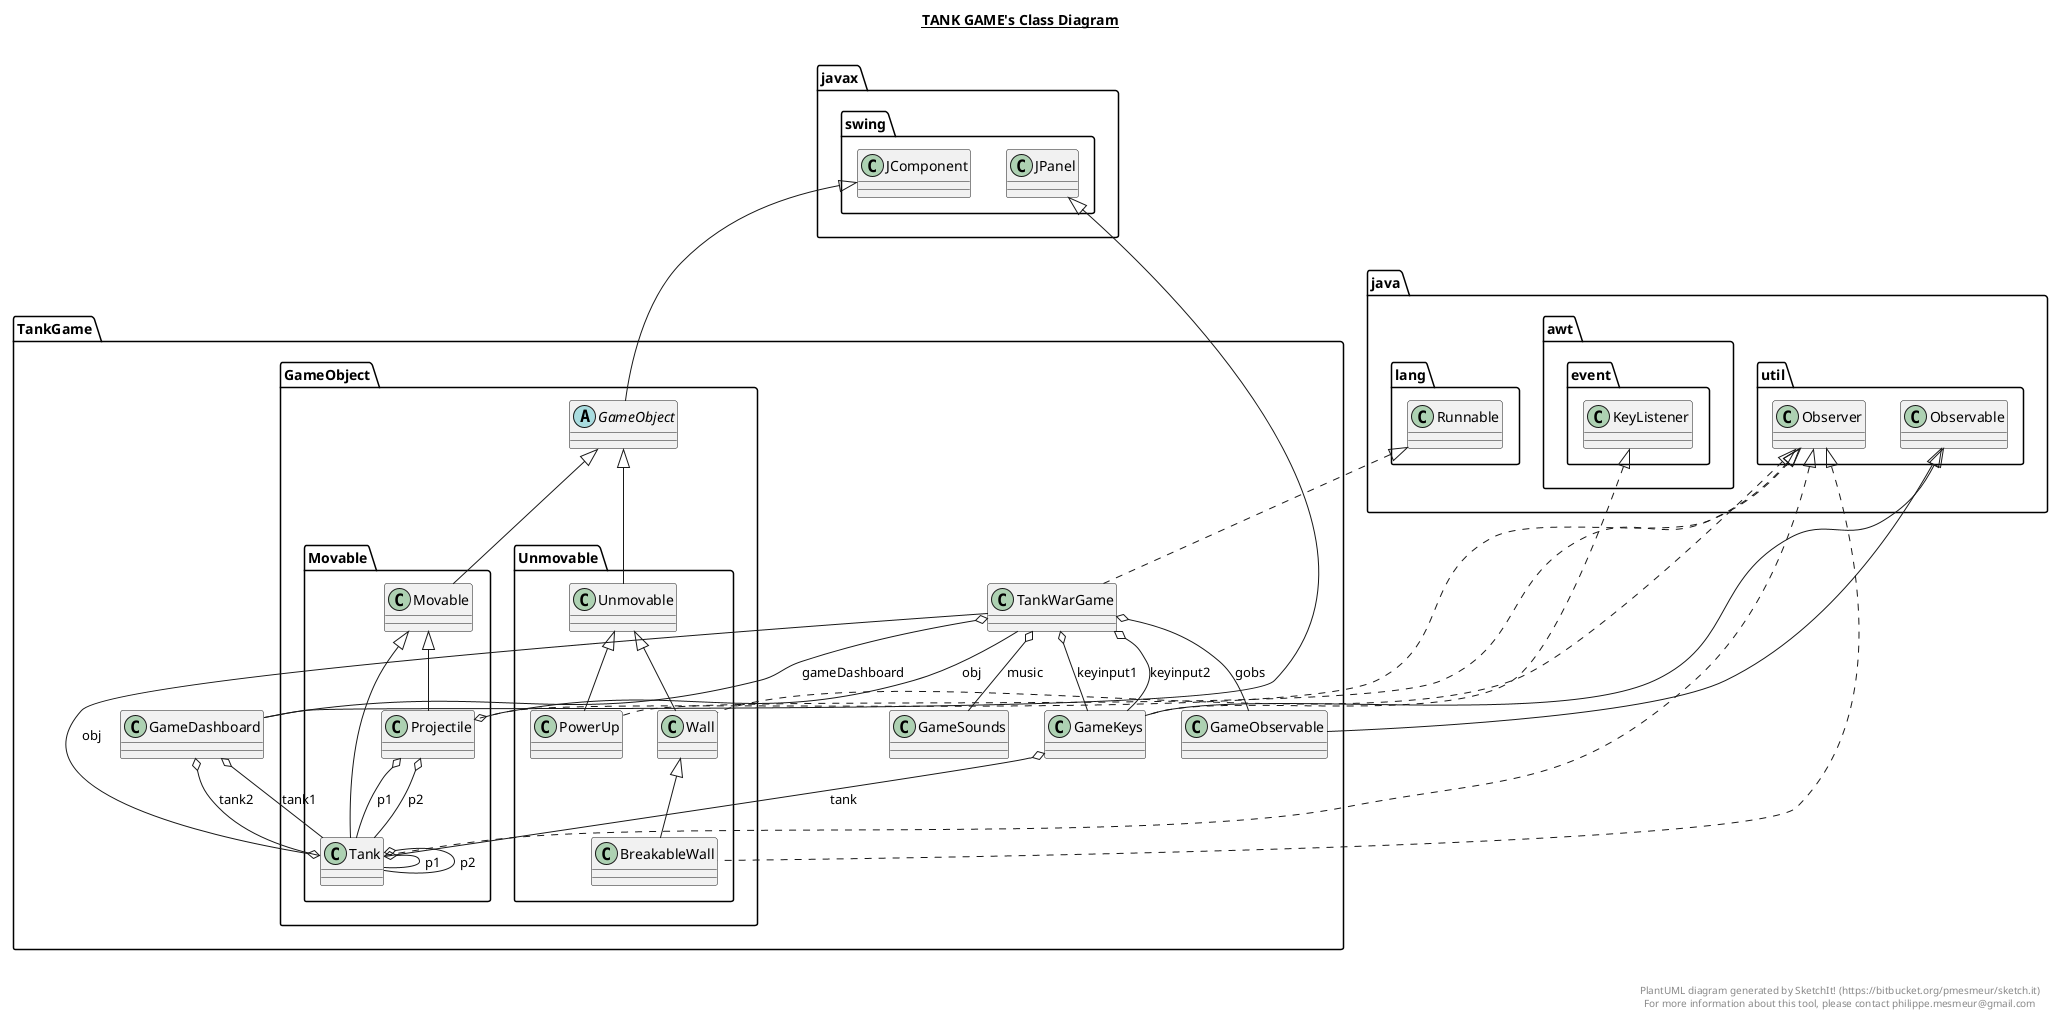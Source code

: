 @startuml

title __TANK GAME's Class Diagram__\n

  namespace TankGame {
    class TankGame.GameDashboard {
    }
  }
  

  namespace TankGame {
    class TankGame.GameKeys {
    }
  }
  

  namespace TankGame {
    namespace GameObject {
      abstract class TankGame.GameObject.GameObject {
      }
    }
  }
  

  namespace TankGame {
    namespace GameObject {
      namespace Movable {
        class TankGame.GameObject.Movable.Movable {
        }
      }
    }
  }
  

  namespace TankGame {
    namespace GameObject {
      namespace Movable {
        class TankGame.GameObject.Movable.Projectile {
        }
      }
    }
  }
  

  namespace TankGame {
    namespace GameObject {
      namespace Movable {
        class TankGame.GameObject.Movable.Tank {
        }
      }
    }
  }
  

  namespace TankGame {
    namespace GameObject {
      namespace Unmovable {
        class TankGame.GameObject.Unmovable.BreakableWall {
        }
      }
    }
  }
  

  namespace TankGame {
    namespace GameObject {
      namespace Unmovable {
        class TankGame.GameObject.Unmovable.PowerUp {
        }
      }
    }
  }
  

  namespace TankGame {
    namespace GameObject {
      namespace Unmovable {
        class TankGame.GameObject.Unmovable.Unmovable {
        }
      }
    }
  }
  

  namespace TankGame {
    namespace GameObject {
      namespace Unmovable {
        class TankGame.GameObject.Unmovable.Wall {
        }
      }
    }
  }
  

  namespace TankGame {
    class TankGame.GameObservable {
    }
  }
  

  namespace TankGame {
    class TankGame.GameSounds {
    }
  }
  

  namespace TankGame {
    class TankGame.TankWarGame {
    }
  }
  

  TankGame.GameDashboard -up-|> javax.swing.JPanel
  TankGame.GameDashboard o-- TankGame.GameObject.Movable.Tank : tank1
  TankGame.GameDashboard o-- TankGame.GameObject.Movable.Tank : tank2
  TankGame.GameKeys .up.|> java.awt.event.KeyListener
  TankGame.GameKeys -up-|> java.util.Observable
  TankGame.GameKeys o-- TankGame.GameObject.Movable.Tank : tank
  TankGame.GameObject.GameObject -up-|> javax.swing.JComponent
  TankGame.GameObject.Movable.Movable -up-|> TankGame.GameObject.GameObject
  TankGame.GameObject.Movable.Projectile .up.|> java.util.Observer
  TankGame.GameObject.Movable.Projectile -up-|> TankGame.GameObject.Movable.Movable
  TankGame.GameObject.Movable.Projectile o-- TankGame.TankWarGame : obj
  TankGame.GameObject.Movable.Projectile o-- TankGame.GameObject.Movable.Tank : p1
  TankGame.GameObject.Movable.Projectile o-- TankGame.GameObject.Movable.Tank : p2
  TankGame.GameObject.Movable.Tank .up.|> java.util.Observer
  TankGame.GameObject.Movable.Tank -up-|> TankGame.GameObject.Movable.Movable
  TankGame.GameObject.Movable.Tank o-- TankGame.TankWarGame : obj
  TankGame.GameObject.Movable.Tank o-- TankGame.GameObject.Movable.Tank : p1
  TankGame.GameObject.Movable.Tank o-- TankGame.GameObject.Movable.Tank : p2
  TankGame.GameObject.Unmovable.BreakableWall .up.|> java.util.Observer
  TankGame.GameObject.Unmovable.BreakableWall -up-|> TankGame.GameObject.Unmovable.Wall
  TankGame.GameObject.Unmovable.PowerUp .up.|> java.util.Observer
  TankGame.GameObject.Unmovable.PowerUp -up-|> TankGame.GameObject.Unmovable.Unmovable
  TankGame.GameObject.Unmovable.Unmovable -up-|> TankGame.GameObject.GameObject
  TankGame.GameObject.Unmovable.Wall .up.|> java.util.Observer
  TankGame.GameObject.Unmovable.Wall -up-|> TankGame.GameObject.Unmovable.Unmovable
  TankGame.GameObservable -up-|> java.util.Observable
  TankGame.TankWarGame .up.|> java.lang.Runnable
  TankGame.TankWarGame o-- TankGame.GameDashboard : gameDashboard
  TankGame.TankWarGame o-- TankGame.GameObservable : gobs
  TankGame.TankWarGame o-- TankGame.GameKeys : keyinput1
  TankGame.TankWarGame o-- TankGame.GameKeys : keyinput2
  TankGame.TankWarGame o-- TankGame.GameSounds : music


right footer


PlantUML diagram generated by SketchIt! (https://bitbucket.org/pmesmeur/sketch.it)
For more information about this tool, please contact philippe.mesmeur@gmail.com
endfooter

@enduml
